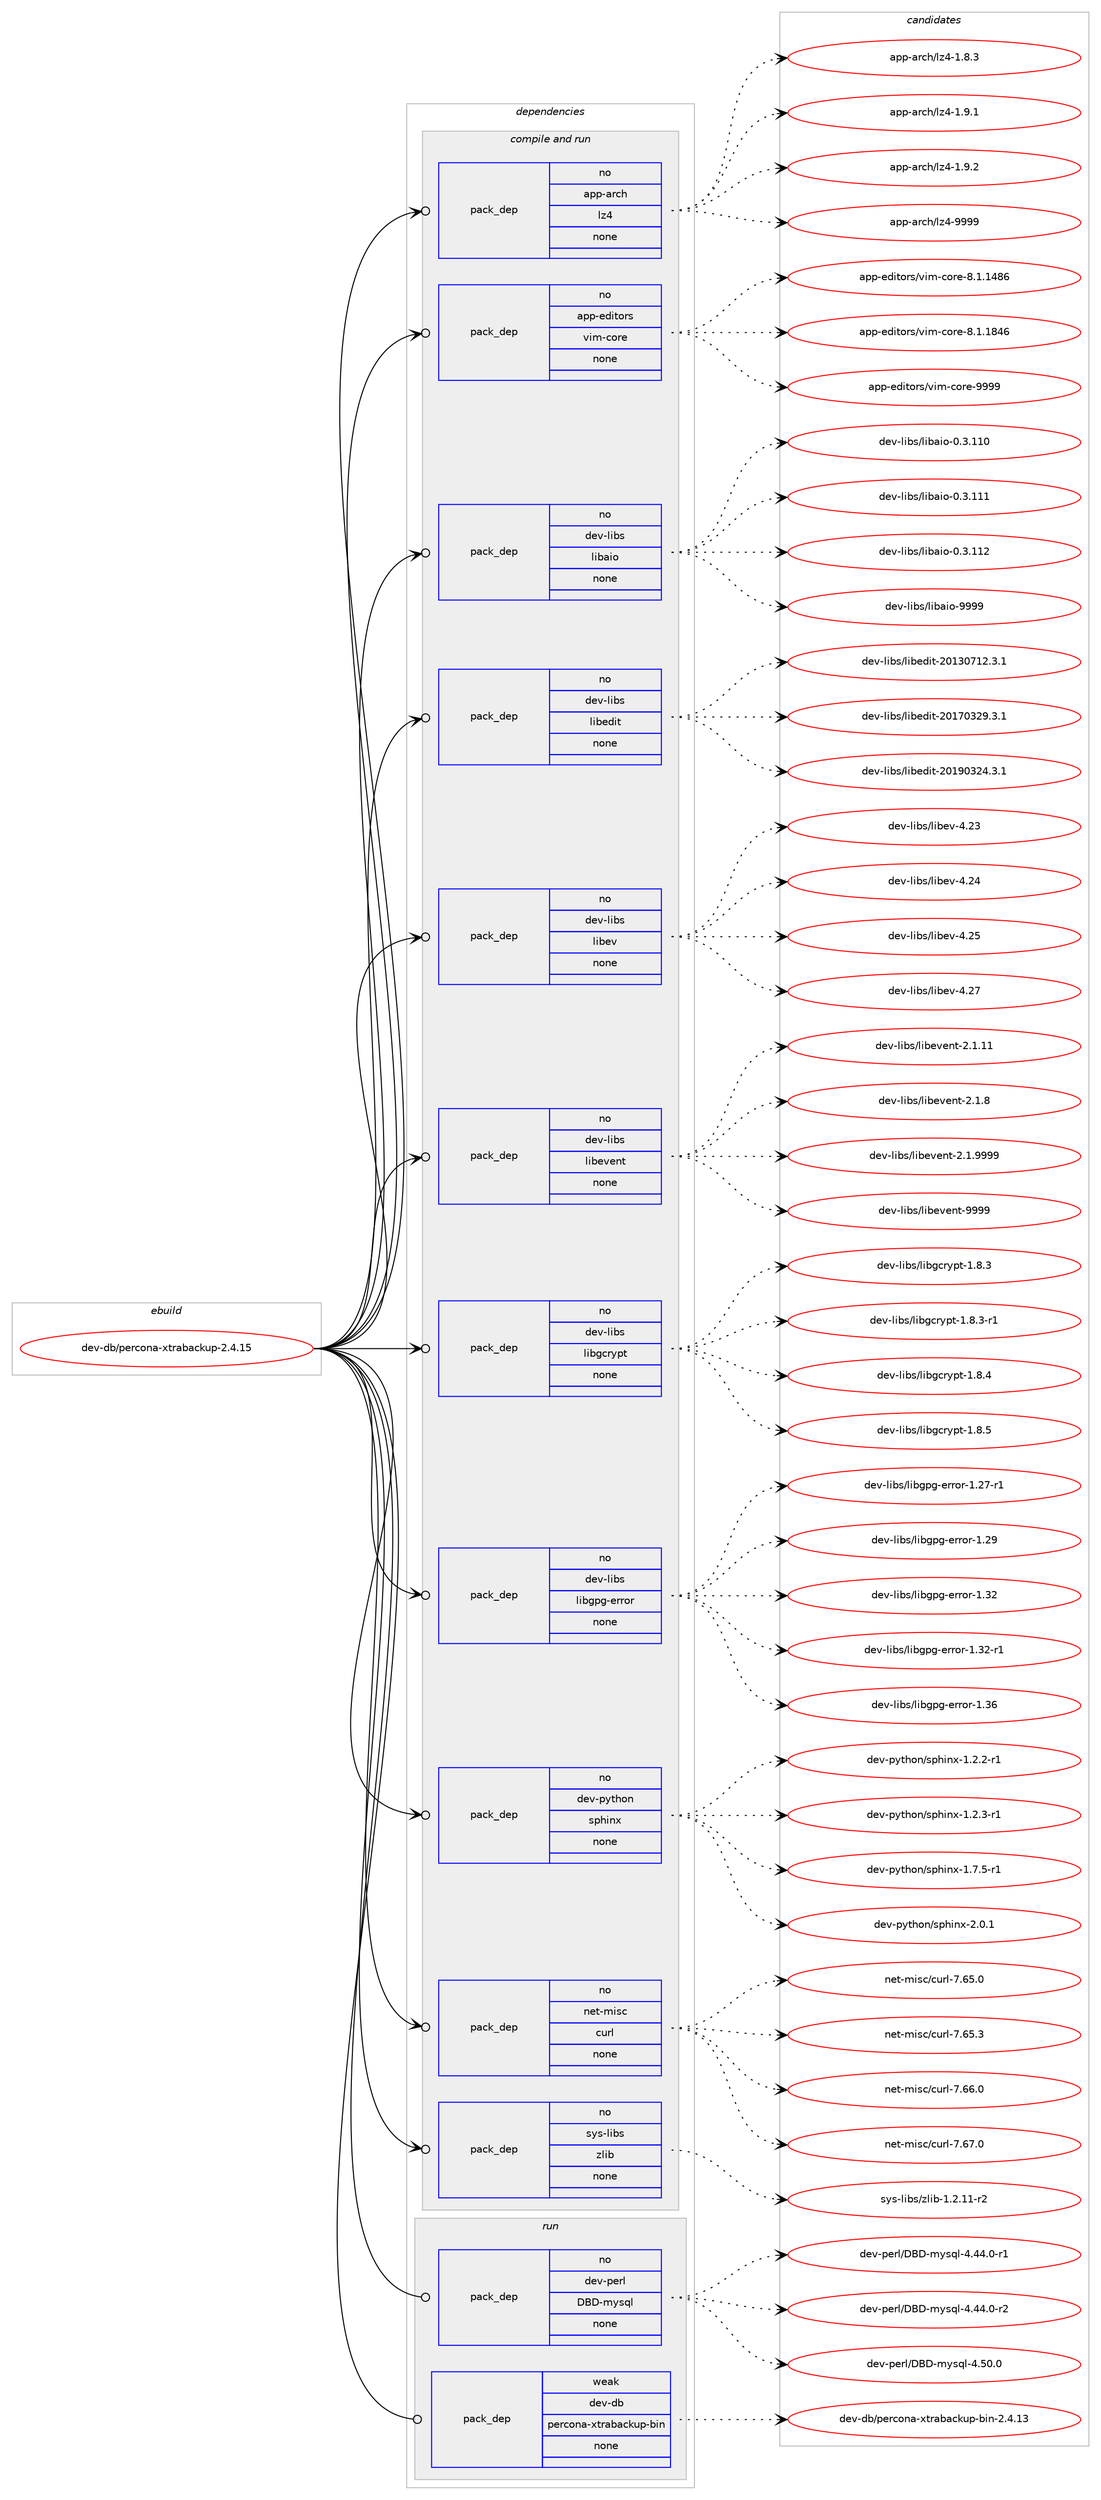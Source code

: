 digraph prolog {

# *************
# Graph options
# *************

newrank=true;
concentrate=true;
compound=true;
graph [rankdir=LR,fontname=Helvetica,fontsize=10,ranksep=1.5];#, ranksep=2.5, nodesep=0.2];
edge  [arrowhead=vee];
node  [fontname=Helvetica,fontsize=10];

# **********
# The ebuild
# **********

subgraph cluster_leftcol {
color=gray;
rank=same;
label=<<i>ebuild</i>>;
id [label="dev-db/percona-xtrabackup-2.4.15", color=red, width=4, href="../dev-db/percona-xtrabackup-2.4.15.svg"];
}

# ****************
# The dependencies
# ****************

subgraph cluster_midcol {
color=gray;
label=<<i>dependencies</i>>;
subgraph cluster_compile {
fillcolor="#eeeeee";
style=filled;
label=<<i>compile</i>>;
}
subgraph cluster_compileandrun {
fillcolor="#eeeeee";
style=filled;
label=<<i>compile and run</i>>;
subgraph pack388072 {
dependency521268 [label=<<TABLE BORDER="0" CELLBORDER="1" CELLSPACING="0" CELLPADDING="4" WIDTH="220"><TR><TD ROWSPAN="6" CELLPADDING="30">pack_dep</TD></TR><TR><TD WIDTH="110">no</TD></TR><TR><TD>app-arch</TD></TR><TR><TD>lz4</TD></TR><TR><TD>none</TD></TR><TR><TD></TD></TR></TABLE>>, shape=none, color=blue];
}
id:e -> dependency521268:w [weight=20,style="solid",arrowhead="odotvee"];
subgraph pack388073 {
dependency521269 [label=<<TABLE BORDER="0" CELLBORDER="1" CELLSPACING="0" CELLPADDING="4" WIDTH="220"><TR><TD ROWSPAN="6" CELLPADDING="30">pack_dep</TD></TR><TR><TD WIDTH="110">no</TD></TR><TR><TD>app-editors</TD></TR><TR><TD>vim-core</TD></TR><TR><TD>none</TD></TR><TR><TD></TD></TR></TABLE>>, shape=none, color=blue];
}
id:e -> dependency521269:w [weight=20,style="solid",arrowhead="odotvee"];
subgraph pack388074 {
dependency521270 [label=<<TABLE BORDER="0" CELLBORDER="1" CELLSPACING="0" CELLPADDING="4" WIDTH="220"><TR><TD ROWSPAN="6" CELLPADDING="30">pack_dep</TD></TR><TR><TD WIDTH="110">no</TD></TR><TR><TD>dev-libs</TD></TR><TR><TD>libaio</TD></TR><TR><TD>none</TD></TR><TR><TD></TD></TR></TABLE>>, shape=none, color=blue];
}
id:e -> dependency521270:w [weight=20,style="solid",arrowhead="odotvee"];
subgraph pack388075 {
dependency521271 [label=<<TABLE BORDER="0" CELLBORDER="1" CELLSPACING="0" CELLPADDING="4" WIDTH="220"><TR><TD ROWSPAN="6" CELLPADDING="30">pack_dep</TD></TR><TR><TD WIDTH="110">no</TD></TR><TR><TD>dev-libs</TD></TR><TR><TD>libedit</TD></TR><TR><TD>none</TD></TR><TR><TD></TD></TR></TABLE>>, shape=none, color=blue];
}
id:e -> dependency521271:w [weight=20,style="solid",arrowhead="odotvee"];
subgraph pack388076 {
dependency521272 [label=<<TABLE BORDER="0" CELLBORDER="1" CELLSPACING="0" CELLPADDING="4" WIDTH="220"><TR><TD ROWSPAN="6" CELLPADDING="30">pack_dep</TD></TR><TR><TD WIDTH="110">no</TD></TR><TR><TD>dev-libs</TD></TR><TR><TD>libev</TD></TR><TR><TD>none</TD></TR><TR><TD></TD></TR></TABLE>>, shape=none, color=blue];
}
id:e -> dependency521272:w [weight=20,style="solid",arrowhead="odotvee"];
subgraph pack388077 {
dependency521273 [label=<<TABLE BORDER="0" CELLBORDER="1" CELLSPACING="0" CELLPADDING="4" WIDTH="220"><TR><TD ROWSPAN="6" CELLPADDING="30">pack_dep</TD></TR><TR><TD WIDTH="110">no</TD></TR><TR><TD>dev-libs</TD></TR><TR><TD>libevent</TD></TR><TR><TD>none</TD></TR><TR><TD></TD></TR></TABLE>>, shape=none, color=blue];
}
id:e -> dependency521273:w [weight=20,style="solid",arrowhead="odotvee"];
subgraph pack388078 {
dependency521274 [label=<<TABLE BORDER="0" CELLBORDER="1" CELLSPACING="0" CELLPADDING="4" WIDTH="220"><TR><TD ROWSPAN="6" CELLPADDING="30">pack_dep</TD></TR><TR><TD WIDTH="110">no</TD></TR><TR><TD>dev-libs</TD></TR><TR><TD>libgcrypt</TD></TR><TR><TD>none</TD></TR><TR><TD></TD></TR></TABLE>>, shape=none, color=blue];
}
id:e -> dependency521274:w [weight=20,style="solid",arrowhead="odotvee"];
subgraph pack388079 {
dependency521275 [label=<<TABLE BORDER="0" CELLBORDER="1" CELLSPACING="0" CELLPADDING="4" WIDTH="220"><TR><TD ROWSPAN="6" CELLPADDING="30">pack_dep</TD></TR><TR><TD WIDTH="110">no</TD></TR><TR><TD>dev-libs</TD></TR><TR><TD>libgpg-error</TD></TR><TR><TD>none</TD></TR><TR><TD></TD></TR></TABLE>>, shape=none, color=blue];
}
id:e -> dependency521275:w [weight=20,style="solid",arrowhead="odotvee"];
subgraph pack388080 {
dependency521276 [label=<<TABLE BORDER="0" CELLBORDER="1" CELLSPACING="0" CELLPADDING="4" WIDTH="220"><TR><TD ROWSPAN="6" CELLPADDING="30">pack_dep</TD></TR><TR><TD WIDTH="110">no</TD></TR><TR><TD>dev-python</TD></TR><TR><TD>sphinx</TD></TR><TR><TD>none</TD></TR><TR><TD></TD></TR></TABLE>>, shape=none, color=blue];
}
id:e -> dependency521276:w [weight=20,style="solid",arrowhead="odotvee"];
subgraph pack388081 {
dependency521277 [label=<<TABLE BORDER="0" CELLBORDER="1" CELLSPACING="0" CELLPADDING="4" WIDTH="220"><TR><TD ROWSPAN="6" CELLPADDING="30">pack_dep</TD></TR><TR><TD WIDTH="110">no</TD></TR><TR><TD>net-misc</TD></TR><TR><TD>curl</TD></TR><TR><TD>none</TD></TR><TR><TD></TD></TR></TABLE>>, shape=none, color=blue];
}
id:e -> dependency521277:w [weight=20,style="solid",arrowhead="odotvee"];
subgraph pack388082 {
dependency521278 [label=<<TABLE BORDER="0" CELLBORDER="1" CELLSPACING="0" CELLPADDING="4" WIDTH="220"><TR><TD ROWSPAN="6" CELLPADDING="30">pack_dep</TD></TR><TR><TD WIDTH="110">no</TD></TR><TR><TD>sys-libs</TD></TR><TR><TD>zlib</TD></TR><TR><TD>none</TD></TR><TR><TD></TD></TR></TABLE>>, shape=none, color=blue];
}
id:e -> dependency521278:w [weight=20,style="solid",arrowhead="odotvee"];
}
subgraph cluster_run {
fillcolor="#eeeeee";
style=filled;
label=<<i>run</i>>;
subgraph pack388083 {
dependency521279 [label=<<TABLE BORDER="0" CELLBORDER="1" CELLSPACING="0" CELLPADDING="4" WIDTH="220"><TR><TD ROWSPAN="6" CELLPADDING="30">pack_dep</TD></TR><TR><TD WIDTH="110">no</TD></TR><TR><TD>dev-perl</TD></TR><TR><TD>DBD-mysql</TD></TR><TR><TD>none</TD></TR><TR><TD></TD></TR></TABLE>>, shape=none, color=blue];
}
id:e -> dependency521279:w [weight=20,style="solid",arrowhead="odot"];
subgraph pack388084 {
dependency521280 [label=<<TABLE BORDER="0" CELLBORDER="1" CELLSPACING="0" CELLPADDING="4" WIDTH="220"><TR><TD ROWSPAN="6" CELLPADDING="30">pack_dep</TD></TR><TR><TD WIDTH="110">weak</TD></TR><TR><TD>dev-db</TD></TR><TR><TD>percona-xtrabackup-bin</TD></TR><TR><TD>none</TD></TR><TR><TD></TD></TR></TABLE>>, shape=none, color=blue];
}
id:e -> dependency521280:w [weight=20,style="solid",arrowhead="odot"];
}
}

# **************
# The candidates
# **************

subgraph cluster_choices {
rank=same;
color=gray;
label=<<i>candidates</i>>;

subgraph choice388072 {
color=black;
nodesep=1;
choice971121124597114991044710812252454946564651 [label="app-arch/lz4-1.8.3", color=red, width=4,href="../app-arch/lz4-1.8.3.svg"];
choice971121124597114991044710812252454946574649 [label="app-arch/lz4-1.9.1", color=red, width=4,href="../app-arch/lz4-1.9.1.svg"];
choice971121124597114991044710812252454946574650 [label="app-arch/lz4-1.9.2", color=red, width=4,href="../app-arch/lz4-1.9.2.svg"];
choice9711211245971149910447108122524557575757 [label="app-arch/lz4-9999", color=red, width=4,href="../app-arch/lz4-9999.svg"];
dependency521268:e -> choice971121124597114991044710812252454946564651:w [style=dotted,weight="100"];
dependency521268:e -> choice971121124597114991044710812252454946574649:w [style=dotted,weight="100"];
dependency521268:e -> choice971121124597114991044710812252454946574650:w [style=dotted,weight="100"];
dependency521268:e -> choice9711211245971149910447108122524557575757:w [style=dotted,weight="100"];
}
subgraph choice388073 {
color=black;
nodesep=1;
choice9711211245101100105116111114115471181051094599111114101455646494649525654 [label="app-editors/vim-core-8.1.1486", color=red, width=4,href="../app-editors/vim-core-8.1.1486.svg"];
choice9711211245101100105116111114115471181051094599111114101455646494649565254 [label="app-editors/vim-core-8.1.1846", color=red, width=4,href="../app-editors/vim-core-8.1.1846.svg"];
choice97112112451011001051161111141154711810510945991111141014557575757 [label="app-editors/vim-core-9999", color=red, width=4,href="../app-editors/vim-core-9999.svg"];
dependency521269:e -> choice9711211245101100105116111114115471181051094599111114101455646494649525654:w [style=dotted,weight="100"];
dependency521269:e -> choice9711211245101100105116111114115471181051094599111114101455646494649565254:w [style=dotted,weight="100"];
dependency521269:e -> choice97112112451011001051161111141154711810510945991111141014557575757:w [style=dotted,weight="100"];
}
subgraph choice388074 {
color=black;
nodesep=1;
choice10010111845108105981154710810598971051114548465146494948 [label="dev-libs/libaio-0.3.110", color=red, width=4,href="../dev-libs/libaio-0.3.110.svg"];
choice10010111845108105981154710810598971051114548465146494949 [label="dev-libs/libaio-0.3.111", color=red, width=4,href="../dev-libs/libaio-0.3.111.svg"];
choice10010111845108105981154710810598971051114548465146494950 [label="dev-libs/libaio-0.3.112", color=red, width=4,href="../dev-libs/libaio-0.3.112.svg"];
choice10010111845108105981154710810598971051114557575757 [label="dev-libs/libaio-9999", color=red, width=4,href="../dev-libs/libaio-9999.svg"];
dependency521270:e -> choice10010111845108105981154710810598971051114548465146494948:w [style=dotted,weight="100"];
dependency521270:e -> choice10010111845108105981154710810598971051114548465146494949:w [style=dotted,weight="100"];
dependency521270:e -> choice10010111845108105981154710810598971051114548465146494950:w [style=dotted,weight="100"];
dependency521270:e -> choice10010111845108105981154710810598971051114557575757:w [style=dotted,weight="100"];
}
subgraph choice388075 {
color=black;
nodesep=1;
choice1001011184510810598115471081059810110010511645504849514855495046514649 [label="dev-libs/libedit-20130712.3.1", color=red, width=4,href="../dev-libs/libedit-20130712.3.1.svg"];
choice1001011184510810598115471081059810110010511645504849554851505746514649 [label="dev-libs/libedit-20170329.3.1", color=red, width=4,href="../dev-libs/libedit-20170329.3.1.svg"];
choice1001011184510810598115471081059810110010511645504849574851505246514649 [label="dev-libs/libedit-20190324.3.1", color=red, width=4,href="../dev-libs/libedit-20190324.3.1.svg"];
dependency521271:e -> choice1001011184510810598115471081059810110010511645504849514855495046514649:w [style=dotted,weight="100"];
dependency521271:e -> choice1001011184510810598115471081059810110010511645504849554851505746514649:w [style=dotted,weight="100"];
dependency521271:e -> choice1001011184510810598115471081059810110010511645504849574851505246514649:w [style=dotted,weight="100"];
}
subgraph choice388076 {
color=black;
nodesep=1;
choice100101118451081059811547108105981011184552465051 [label="dev-libs/libev-4.23", color=red, width=4,href="../dev-libs/libev-4.23.svg"];
choice100101118451081059811547108105981011184552465052 [label="dev-libs/libev-4.24", color=red, width=4,href="../dev-libs/libev-4.24.svg"];
choice100101118451081059811547108105981011184552465053 [label="dev-libs/libev-4.25", color=red, width=4,href="../dev-libs/libev-4.25.svg"];
choice100101118451081059811547108105981011184552465055 [label="dev-libs/libev-4.27", color=red, width=4,href="../dev-libs/libev-4.27.svg"];
dependency521272:e -> choice100101118451081059811547108105981011184552465051:w [style=dotted,weight="100"];
dependency521272:e -> choice100101118451081059811547108105981011184552465052:w [style=dotted,weight="100"];
dependency521272:e -> choice100101118451081059811547108105981011184552465053:w [style=dotted,weight="100"];
dependency521272:e -> choice100101118451081059811547108105981011184552465055:w [style=dotted,weight="100"];
}
subgraph choice388077 {
color=black;
nodesep=1;
choice1001011184510810598115471081059810111810111011645504649464949 [label="dev-libs/libevent-2.1.11", color=red, width=4,href="../dev-libs/libevent-2.1.11.svg"];
choice10010111845108105981154710810598101118101110116455046494656 [label="dev-libs/libevent-2.1.8", color=red, width=4,href="../dev-libs/libevent-2.1.8.svg"];
choice10010111845108105981154710810598101118101110116455046494657575757 [label="dev-libs/libevent-2.1.9999", color=red, width=4,href="../dev-libs/libevent-2.1.9999.svg"];
choice100101118451081059811547108105981011181011101164557575757 [label="dev-libs/libevent-9999", color=red, width=4,href="../dev-libs/libevent-9999.svg"];
dependency521273:e -> choice1001011184510810598115471081059810111810111011645504649464949:w [style=dotted,weight="100"];
dependency521273:e -> choice10010111845108105981154710810598101118101110116455046494656:w [style=dotted,weight="100"];
dependency521273:e -> choice10010111845108105981154710810598101118101110116455046494657575757:w [style=dotted,weight="100"];
dependency521273:e -> choice100101118451081059811547108105981011181011101164557575757:w [style=dotted,weight="100"];
}
subgraph choice388078 {
color=black;
nodesep=1;
choice1001011184510810598115471081059810399114121112116454946564651 [label="dev-libs/libgcrypt-1.8.3", color=red, width=4,href="../dev-libs/libgcrypt-1.8.3.svg"];
choice10010111845108105981154710810598103991141211121164549465646514511449 [label="dev-libs/libgcrypt-1.8.3-r1", color=red, width=4,href="../dev-libs/libgcrypt-1.8.3-r1.svg"];
choice1001011184510810598115471081059810399114121112116454946564652 [label="dev-libs/libgcrypt-1.8.4", color=red, width=4,href="../dev-libs/libgcrypt-1.8.4.svg"];
choice1001011184510810598115471081059810399114121112116454946564653 [label="dev-libs/libgcrypt-1.8.5", color=red, width=4,href="../dev-libs/libgcrypt-1.8.5.svg"];
dependency521274:e -> choice1001011184510810598115471081059810399114121112116454946564651:w [style=dotted,weight="100"];
dependency521274:e -> choice10010111845108105981154710810598103991141211121164549465646514511449:w [style=dotted,weight="100"];
dependency521274:e -> choice1001011184510810598115471081059810399114121112116454946564652:w [style=dotted,weight="100"];
dependency521274:e -> choice1001011184510810598115471081059810399114121112116454946564653:w [style=dotted,weight="100"];
}
subgraph choice388079 {
color=black;
nodesep=1;
choice100101118451081059811547108105981031121034510111411411111445494650554511449 [label="dev-libs/libgpg-error-1.27-r1", color=red, width=4,href="../dev-libs/libgpg-error-1.27-r1.svg"];
choice10010111845108105981154710810598103112103451011141141111144549465057 [label="dev-libs/libgpg-error-1.29", color=red, width=4,href="../dev-libs/libgpg-error-1.29.svg"];
choice10010111845108105981154710810598103112103451011141141111144549465150 [label="dev-libs/libgpg-error-1.32", color=red, width=4,href="../dev-libs/libgpg-error-1.32.svg"];
choice100101118451081059811547108105981031121034510111411411111445494651504511449 [label="dev-libs/libgpg-error-1.32-r1", color=red, width=4,href="../dev-libs/libgpg-error-1.32-r1.svg"];
choice10010111845108105981154710810598103112103451011141141111144549465154 [label="dev-libs/libgpg-error-1.36", color=red, width=4,href="../dev-libs/libgpg-error-1.36.svg"];
dependency521275:e -> choice100101118451081059811547108105981031121034510111411411111445494650554511449:w [style=dotted,weight="100"];
dependency521275:e -> choice10010111845108105981154710810598103112103451011141141111144549465057:w [style=dotted,weight="100"];
dependency521275:e -> choice10010111845108105981154710810598103112103451011141141111144549465150:w [style=dotted,weight="100"];
dependency521275:e -> choice100101118451081059811547108105981031121034510111411411111445494651504511449:w [style=dotted,weight="100"];
dependency521275:e -> choice10010111845108105981154710810598103112103451011141141111144549465154:w [style=dotted,weight="100"];
}
subgraph choice388080 {
color=black;
nodesep=1;
choice10010111845112121116104111110471151121041051101204549465046504511449 [label="dev-python/sphinx-1.2.2-r1", color=red, width=4,href="../dev-python/sphinx-1.2.2-r1.svg"];
choice10010111845112121116104111110471151121041051101204549465046514511449 [label="dev-python/sphinx-1.2.3-r1", color=red, width=4,href="../dev-python/sphinx-1.2.3-r1.svg"];
choice10010111845112121116104111110471151121041051101204549465546534511449 [label="dev-python/sphinx-1.7.5-r1", color=red, width=4,href="../dev-python/sphinx-1.7.5-r1.svg"];
choice1001011184511212111610411111047115112104105110120455046484649 [label="dev-python/sphinx-2.0.1", color=red, width=4,href="../dev-python/sphinx-2.0.1.svg"];
dependency521276:e -> choice10010111845112121116104111110471151121041051101204549465046504511449:w [style=dotted,weight="100"];
dependency521276:e -> choice10010111845112121116104111110471151121041051101204549465046514511449:w [style=dotted,weight="100"];
dependency521276:e -> choice10010111845112121116104111110471151121041051101204549465546534511449:w [style=dotted,weight="100"];
dependency521276:e -> choice1001011184511212111610411111047115112104105110120455046484649:w [style=dotted,weight="100"];
}
subgraph choice388081 {
color=black;
nodesep=1;
choice1101011164510910511599479911711410845554654534648 [label="net-misc/curl-7.65.0", color=red, width=4,href="../net-misc/curl-7.65.0.svg"];
choice1101011164510910511599479911711410845554654534651 [label="net-misc/curl-7.65.3", color=red, width=4,href="../net-misc/curl-7.65.3.svg"];
choice1101011164510910511599479911711410845554654544648 [label="net-misc/curl-7.66.0", color=red, width=4,href="../net-misc/curl-7.66.0.svg"];
choice1101011164510910511599479911711410845554654554648 [label="net-misc/curl-7.67.0", color=red, width=4,href="../net-misc/curl-7.67.0.svg"];
dependency521277:e -> choice1101011164510910511599479911711410845554654534648:w [style=dotted,weight="100"];
dependency521277:e -> choice1101011164510910511599479911711410845554654534651:w [style=dotted,weight="100"];
dependency521277:e -> choice1101011164510910511599479911711410845554654544648:w [style=dotted,weight="100"];
dependency521277:e -> choice1101011164510910511599479911711410845554654554648:w [style=dotted,weight="100"];
}
subgraph choice388082 {
color=black;
nodesep=1;
choice11512111545108105981154712210810598454946504649494511450 [label="sys-libs/zlib-1.2.11-r2", color=red, width=4,href="../sys-libs/zlib-1.2.11-r2.svg"];
dependency521278:e -> choice11512111545108105981154712210810598454946504649494511450:w [style=dotted,weight="100"];
}
subgraph choice388083 {
color=black;
nodesep=1;
choice100101118451121011141084768666845109121115113108455246525246484511449 [label="dev-perl/DBD-mysql-4.44.0-r1", color=red, width=4,href="../dev-perl/DBD-mysql-4.44.0-r1.svg"];
choice100101118451121011141084768666845109121115113108455246525246484511450 [label="dev-perl/DBD-mysql-4.44.0-r2", color=red, width=4,href="../dev-perl/DBD-mysql-4.44.0-r2.svg"];
choice10010111845112101114108476866684510912111511310845524653484648 [label="dev-perl/DBD-mysql-4.50.0", color=red, width=4,href="../dev-perl/DBD-mysql-4.50.0.svg"];
dependency521279:e -> choice100101118451121011141084768666845109121115113108455246525246484511449:w [style=dotted,weight="100"];
dependency521279:e -> choice100101118451121011141084768666845109121115113108455246525246484511450:w [style=dotted,weight="100"];
dependency521279:e -> choice10010111845112101114108476866684510912111511310845524653484648:w [style=dotted,weight="100"];
}
subgraph choice388084 {
color=black;
nodesep=1;
choice10010111845100984711210111499111110974512011611497989799107117112459810511045504652464951 [label="dev-db/percona-xtrabackup-bin-2.4.13", color=red, width=4,href="../dev-db/percona-xtrabackup-bin-2.4.13.svg"];
dependency521280:e -> choice10010111845100984711210111499111110974512011611497989799107117112459810511045504652464951:w [style=dotted,weight="100"];
}
}

}
